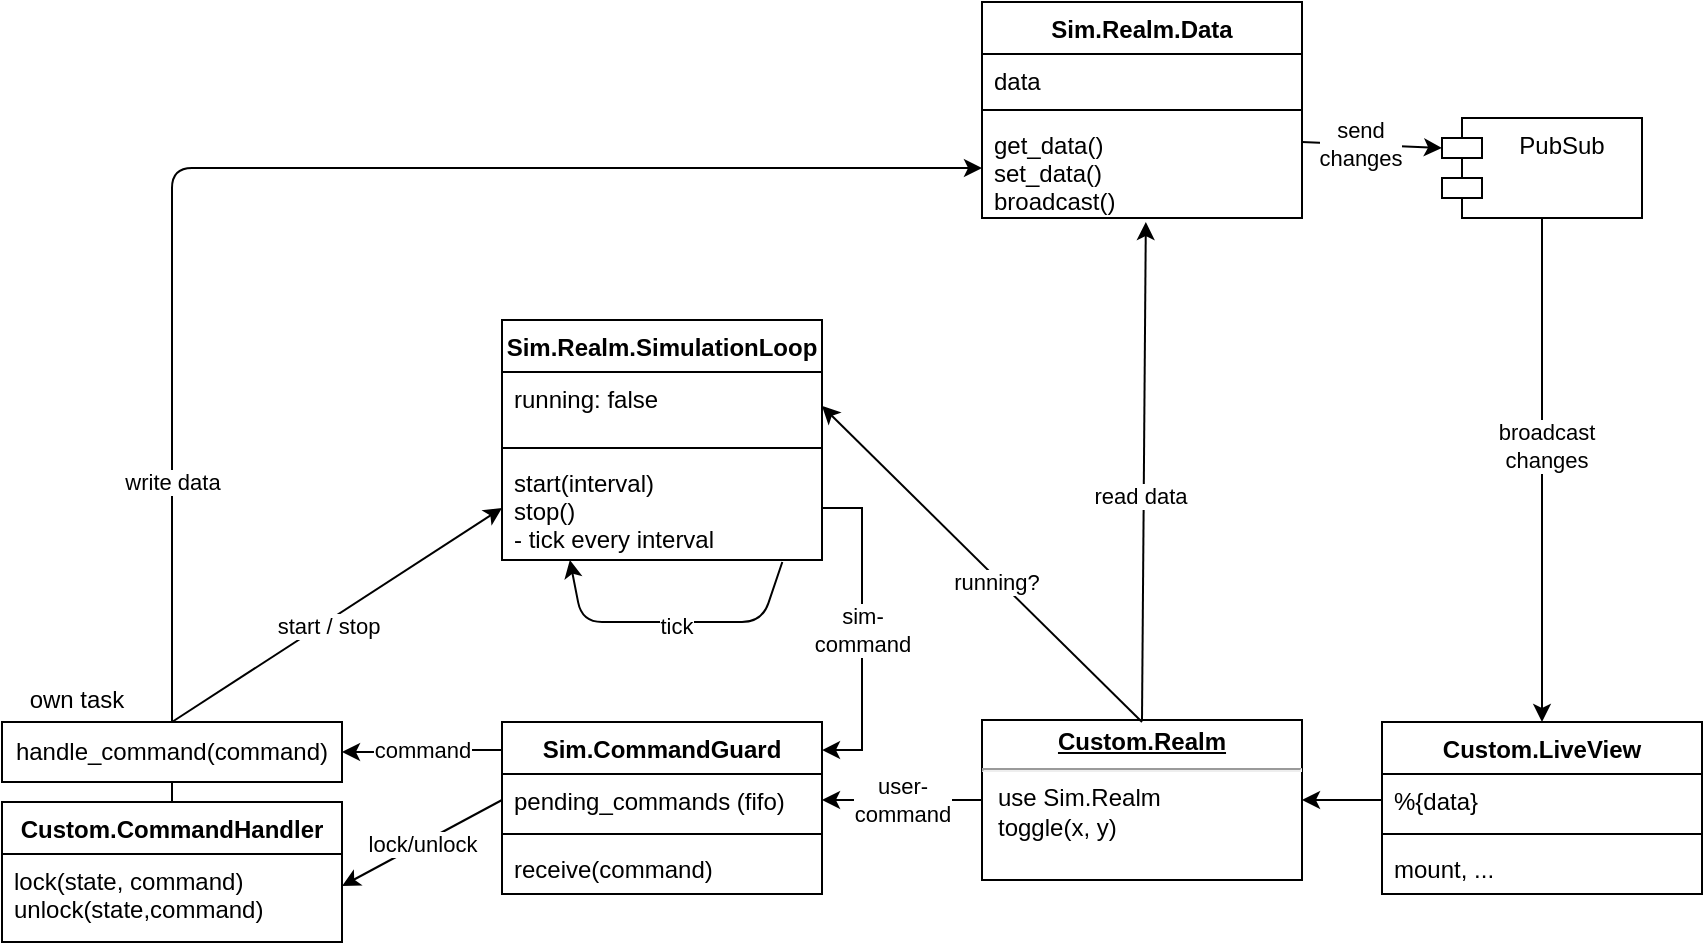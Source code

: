 <mxfile version="14.1.8" type="device"><diagram id="AdwI3hXEqUXo8Jf-QVOq" name="Page-1"><mxGraphModel dx="946" dy="631" grid="1" gridSize="10" guides="1" tooltips="1" connect="1" arrows="1" fold="1" page="1" pageScale="1" pageWidth="1169" pageHeight="827" math="0" shadow="0"><root><mxCell id="0"/><mxCell id="1" parent="0"/><mxCell id="UOPCzXccM1k2bYzfqvpx-35" value="user-&lt;br&gt;command" style="edgeStyle=orthogonalEdgeStyle;rounded=0;orthogonalLoop=1;jettySize=auto;html=1;entryX=1;entryY=0.5;entryDx=0;entryDy=0;" parent="1" source="UOPCzXccM1k2bYzfqvpx-34" target="UOPCzXccM1k2bYzfqvpx-18" edge="1"><mxGeometry relative="1" as="geometry"/></mxCell><mxCell id="UOPCzXccM1k2bYzfqvpx-34" value="&lt;p style=&quot;margin: 0px ; margin-top: 4px ; text-align: center ; text-decoration: underline&quot;&gt;&lt;b&gt;Custom.Realm&lt;/b&gt;&lt;/p&gt;&lt;hr&gt;&lt;p style=&quot;margin: 0px ; margin-left: 8px&quot;&gt;use Sim.Realm&lt;/p&gt;&lt;p style=&quot;margin: 0px ; margin-left: 8px&quot;&gt;toggle(x, y)&lt;/p&gt;" style="verticalAlign=top;align=left;overflow=fill;fontSize=12;fontFamily=Helvetica;html=1;" parent="1" vertex="1"><mxGeometry x="790" y="409" width="160" height="80" as="geometry"/></mxCell><mxCell id="UOPCzXccM1k2bYzfqvpx-37" style="edgeStyle=orthogonalEdgeStyle;rounded=0;orthogonalLoop=1;jettySize=auto;html=1;exitX=0.5;exitY=1;exitDx=0;exitDy=0;" parent="1" source="UOPCzXccM1k2bYzfqvpx-34" target="UOPCzXccM1k2bYzfqvpx-34" edge="1"><mxGeometry relative="1" as="geometry"/></mxCell><mxCell id="UOPCzXccM1k2bYzfqvpx-39" value="" style="endArrow=classic;html=1;exitX=0.5;exitY=0;exitDx=0;exitDy=0;" parent="1" source="VHlEulKmb0ExUREGPAvc-8" target="UOPCzXccM1k2bYzfqvpx-8" edge="1"><mxGeometry width="50" height="50" relative="1" as="geometry"><mxPoint x="385" y="380" as="sourcePoint"/><mxPoint x="650" y="430" as="targetPoint"/><Array as="points"><mxPoint x="385" y="133"/></Array></mxGeometry></mxCell><mxCell id="UOPCzXccM1k2bYzfqvpx-40" value="write data" style="edgeLabel;html=1;align=center;verticalAlign=middle;resizable=0;points=[];" parent="UOPCzXccM1k2bYzfqvpx-39" vertex="1" connectable="0"><mxGeometry x="-0.07" y="-2" relative="1" as="geometry"><mxPoint x="-40" y="155" as="offset"/></mxGeometry></mxCell><mxCell id="UOPCzXccM1k2bYzfqvpx-46" value="send &lt;br&gt;changes" style="endArrow=classic;html=1;exitX=1;exitY=0.24;exitDx=0;exitDy=0;exitPerimeter=0;entryX=0;entryY=0;entryDx=0;entryDy=15;entryPerimeter=0;" parent="1" source="UOPCzXccM1k2bYzfqvpx-8" target="UOPCzXccM1k2bYzfqvpx-51" edge="1"><mxGeometry x="-0.159" width="50" height="50" relative="1" as="geometry"><mxPoint x="956.96" y="123" as="sourcePoint"/><mxPoint x="1026" y="123" as="targetPoint"/><Array as="points"/><mxPoint as="offset"/></mxGeometry></mxCell><mxCell id="UOPCzXccM1k2bYzfqvpx-51" value="PubSub" style="shape=module;align=left;spacingLeft=20;align=center;verticalAlign=top;" parent="1" vertex="1"><mxGeometry x="1020" y="108" width="100" height="50" as="geometry"/></mxCell><mxCell id="UOPCzXccM1k2bYzfqvpx-52" value="" style="endArrow=classic;html=1;entryX=1;entryY=0.5;entryDx=0;entryDy=0;exitX=0;exitY=0.5;exitDx=0;exitDy=0;" parent="1" source="UOPCzXccM1k2bYzfqvpx-48" target="UOPCzXccM1k2bYzfqvpx-34" edge="1"><mxGeometry width="50" height="50" relative="1" as="geometry"><mxPoint x="690" y="450" as="sourcePoint"/><mxPoint x="740" y="400" as="targetPoint"/></mxGeometry></mxCell><mxCell id="UOPCzXccM1k2bYzfqvpx-53" value="" style="endArrow=classic;html=1;exitX=0.5;exitY=1;exitDx=0;exitDy=0;entryX=0.5;entryY=0;entryDx=0;entryDy=0;" parent="1" source="UOPCzXccM1k2bYzfqvpx-51" target="UOPCzXccM1k2bYzfqvpx-47" edge="1"><mxGeometry width="50" height="50" relative="1" as="geometry"><mxPoint x="730" y="450" as="sourcePoint"/><mxPoint x="780" y="400" as="targetPoint"/></mxGeometry></mxCell><mxCell id="VHlEulKmb0ExUREGPAvc-19" value="broadcast&lt;br&gt;changes" style="edgeLabel;html=1;align=center;verticalAlign=middle;resizable=0;points=[];" vertex="1" connectable="0" parent="UOPCzXccM1k2bYzfqvpx-53"><mxGeometry x="-0.095" y="2" relative="1" as="geometry"><mxPoint as="offset"/></mxGeometry></mxCell><mxCell id="UOPCzXccM1k2bYzfqvpx-5" value="Sim.Realm.Data" style="swimlane;fontStyle=1;align=center;verticalAlign=top;childLayout=stackLayout;horizontal=1;startSize=26;horizontalStack=0;resizeParent=1;resizeParentMax=0;resizeLast=0;collapsible=1;marginBottom=0;" parent="1" vertex="1"><mxGeometry x="790" y="50" width="160" height="108" as="geometry"/></mxCell><mxCell id="UOPCzXccM1k2bYzfqvpx-6" value="data" style="text;strokeColor=none;fillColor=none;align=left;verticalAlign=top;spacingLeft=4;spacingRight=4;overflow=hidden;rotatable=0;points=[[0,0.5],[1,0.5]];portConstraint=eastwest;" parent="UOPCzXccM1k2bYzfqvpx-5" vertex="1"><mxGeometry y="26" width="160" height="24" as="geometry"/></mxCell><mxCell id="UOPCzXccM1k2bYzfqvpx-7" value="" style="line;strokeWidth=1;fillColor=none;align=left;verticalAlign=middle;spacingTop=-1;spacingLeft=3;spacingRight=3;rotatable=0;labelPosition=right;points=[];portConstraint=eastwest;" parent="UOPCzXccM1k2bYzfqvpx-5" vertex="1"><mxGeometry y="50" width="160" height="8" as="geometry"/></mxCell><mxCell id="UOPCzXccM1k2bYzfqvpx-8" value="get_data()&#10;set_data()&#10;broadcast()" style="text;strokeColor=none;fillColor=none;align=left;verticalAlign=top;spacingLeft=4;spacingRight=4;overflow=hidden;rotatable=0;points=[[0,0.5],[1,0.5]];portConstraint=eastwest;" parent="UOPCzXccM1k2bYzfqvpx-5" vertex="1"><mxGeometry y="58" width="160" height="50" as="geometry"/></mxCell><mxCell id="UOPCzXccM1k2bYzfqvpx-9" value="Sim.Realm.SimulationLoop" style="swimlane;fontStyle=1;align=center;verticalAlign=top;childLayout=stackLayout;horizontal=1;startSize=26;horizontalStack=0;resizeParent=1;resizeParentMax=0;resizeLast=0;collapsible=1;marginBottom=0;" parent="1" vertex="1"><mxGeometry x="550" y="209" width="160" height="120" as="geometry"/></mxCell><mxCell id="UOPCzXccM1k2bYzfqvpx-10" value="running: false" style="text;strokeColor=none;fillColor=none;align=left;verticalAlign=top;spacingLeft=4;spacingRight=4;overflow=hidden;rotatable=0;points=[[0,0.5],[1,0.5]];portConstraint=eastwest;" parent="UOPCzXccM1k2bYzfqvpx-9" vertex="1"><mxGeometry y="26" width="160" height="34" as="geometry"/></mxCell><mxCell id="UOPCzXccM1k2bYzfqvpx-11" value="" style="line;strokeWidth=1;fillColor=none;align=left;verticalAlign=middle;spacingTop=-1;spacingLeft=3;spacingRight=3;rotatable=0;labelPosition=right;points=[];portConstraint=eastwest;" parent="UOPCzXccM1k2bYzfqvpx-9" vertex="1"><mxGeometry y="60" width="160" height="8" as="geometry"/></mxCell><mxCell id="UOPCzXccM1k2bYzfqvpx-12" value="start(interval)&#10;stop()&#10;- tick every interval" style="text;strokeColor=none;fillColor=none;align=left;verticalAlign=top;spacingLeft=4;spacingRight=4;overflow=hidden;rotatable=0;points=[[0,0.5],[1,0.5]];portConstraint=eastwest;" parent="UOPCzXccM1k2bYzfqvpx-9" vertex="1"><mxGeometry y="68" width="160" height="52" as="geometry"/></mxCell><mxCell id="UOPCzXccM1k2bYzfqvpx-57" value="" style="endArrow=classic;html=1;entryX=0.212;entryY=1;entryDx=0;entryDy=0;entryPerimeter=0;exitX=0.876;exitY=1.019;exitDx=0;exitDy=0;exitPerimeter=0;" parent="UOPCzXccM1k2bYzfqvpx-9" source="UOPCzXccM1k2bYzfqvpx-12" target="UOPCzXccM1k2bYzfqvpx-12" edge="1"><mxGeometry width="50" height="50" relative="1" as="geometry"><mxPoint x="170" y="130" as="sourcePoint"/><mxPoint x="140" y="170" as="targetPoint"/><Array as="points"><mxPoint x="130" y="151"/><mxPoint x="40" y="151"/></Array></mxGeometry></mxCell><mxCell id="UOPCzXccM1k2bYzfqvpx-58" value="tick" style="edgeLabel;html=1;align=center;verticalAlign=middle;resizable=0;points=[];" parent="UOPCzXccM1k2bYzfqvpx-57" vertex="1" connectable="0"><mxGeometry x="-0.021" y="1" relative="1" as="geometry"><mxPoint y="1" as="offset"/></mxGeometry></mxCell><mxCell id="UOPCzXccM1k2bYzfqvpx-13" value="Custom.CommandHandler" style="swimlane;fontStyle=1;align=center;verticalAlign=top;childLayout=stackLayout;horizontal=1;startSize=26;horizontalStack=0;resizeParent=1;resizeParentMax=0;resizeLast=0;collapsible=1;marginBottom=0;" parent="1" vertex="1"><mxGeometry x="300" y="450" width="170" height="70" as="geometry"/></mxCell><mxCell id="UOPCzXccM1k2bYzfqvpx-14" value="lock(state, command)&#10;unlock(state,command)&#10;" style="text;strokeColor=none;fillColor=none;align=left;verticalAlign=top;spacingLeft=4;spacingRight=4;overflow=hidden;rotatable=0;points=[[0,0.5],[1,0.5]];portConstraint=eastwest;" parent="UOPCzXccM1k2bYzfqvpx-13" vertex="1"><mxGeometry y="26" width="170" height="44" as="geometry"/></mxCell><mxCell id="UOPCzXccM1k2bYzfqvpx-17" value="Sim.CommandGuard" style="swimlane;fontStyle=1;align=center;verticalAlign=top;childLayout=stackLayout;horizontal=1;startSize=26;horizontalStack=0;resizeParent=1;resizeParentMax=0;resizeLast=0;collapsible=1;marginBottom=0;" parent="1" vertex="1"><mxGeometry x="550" y="410" width="160" height="86" as="geometry"/></mxCell><mxCell id="UOPCzXccM1k2bYzfqvpx-18" value="pending_commands (fifo)" style="text;strokeColor=none;fillColor=none;align=left;verticalAlign=top;spacingLeft=4;spacingRight=4;overflow=hidden;rotatable=0;points=[[0,0.5],[1,0.5]];portConstraint=eastwest;" parent="UOPCzXccM1k2bYzfqvpx-17" vertex="1"><mxGeometry y="26" width="160" height="26" as="geometry"/></mxCell><mxCell id="UOPCzXccM1k2bYzfqvpx-19" value="" style="line;strokeWidth=1;fillColor=none;align=left;verticalAlign=middle;spacingTop=-1;spacingLeft=3;spacingRight=3;rotatable=0;labelPosition=right;points=[];portConstraint=eastwest;" parent="UOPCzXccM1k2bYzfqvpx-17" vertex="1"><mxGeometry y="52" width="160" height="8" as="geometry"/></mxCell><mxCell id="UOPCzXccM1k2bYzfqvpx-20" value="receive(command)" style="text;strokeColor=none;fillColor=none;align=left;verticalAlign=top;spacingLeft=4;spacingRight=4;overflow=hidden;rotatable=0;points=[[0,0.5],[1,0.5]];portConstraint=eastwest;" parent="UOPCzXccM1k2bYzfqvpx-17" vertex="1"><mxGeometry y="60" width="160" height="26" as="geometry"/></mxCell><mxCell id="UOPCzXccM1k2bYzfqvpx-47" value="Custom.LiveView" style="swimlane;fontStyle=1;align=center;verticalAlign=top;childLayout=stackLayout;horizontal=1;startSize=26;horizontalStack=0;resizeParent=1;resizeParentMax=0;resizeLast=0;collapsible=1;marginBottom=0;" parent="1" vertex="1"><mxGeometry x="990" y="410" width="160" height="86" as="geometry"/></mxCell><mxCell id="UOPCzXccM1k2bYzfqvpx-48" value="%{data}" style="text;strokeColor=none;fillColor=none;align=left;verticalAlign=top;spacingLeft=4;spacingRight=4;overflow=hidden;rotatable=0;points=[[0,0.5],[1,0.5]];portConstraint=eastwest;" parent="UOPCzXccM1k2bYzfqvpx-47" vertex="1"><mxGeometry y="26" width="160" height="26" as="geometry"/></mxCell><mxCell id="UOPCzXccM1k2bYzfqvpx-49" value="" style="line;strokeWidth=1;fillColor=none;align=left;verticalAlign=middle;spacingTop=-1;spacingLeft=3;spacingRight=3;rotatable=0;labelPosition=right;points=[];portConstraint=eastwest;" parent="UOPCzXccM1k2bYzfqvpx-47" vertex="1"><mxGeometry y="52" width="160" height="8" as="geometry"/></mxCell><mxCell id="UOPCzXccM1k2bYzfqvpx-50" value="mount, ..." style="text;strokeColor=none;fillColor=none;align=left;verticalAlign=top;spacingLeft=4;spacingRight=4;overflow=hidden;rotatable=0;points=[[0,0.5],[1,0.5]];portConstraint=eastwest;" parent="UOPCzXccM1k2bYzfqvpx-47" vertex="1"><mxGeometry y="60" width="160" height="26" as="geometry"/></mxCell><mxCell id="VHlEulKmb0ExUREGPAvc-1" value="command" style="edgeStyle=orthogonalEdgeStyle;rounded=0;orthogonalLoop=1;jettySize=auto;html=1;entryX=1;entryY=0.5;entryDx=0;entryDy=0;exitX=0;exitY=0.163;exitDx=0;exitDy=0;exitPerimeter=0;" edge="1" parent="1" source="UOPCzXccM1k2bYzfqvpx-17" target="VHlEulKmb0ExUREGPAvc-8"><mxGeometry relative="1" as="geometry"><mxPoint x="550" y="462" as="sourcePoint"/><mxPoint x="720" y="459" as="targetPoint"/></mxGeometry></mxCell><mxCell id="VHlEulKmb0ExUREGPAvc-4" value="sim-&lt;br&gt;command" style="edgeStyle=orthogonalEdgeStyle;rounded=0;orthogonalLoop=1;jettySize=auto;html=1;entryX=1;entryY=0.163;entryDx=0;entryDy=0;exitX=1;exitY=0.5;exitDx=0;exitDy=0;entryPerimeter=0;" edge="1" parent="1" source="UOPCzXccM1k2bYzfqvpx-12" target="UOPCzXccM1k2bYzfqvpx-17"><mxGeometry relative="1" as="geometry"><mxPoint x="800" y="459" as="sourcePoint"/><mxPoint x="720" y="459" as="targetPoint"/></mxGeometry></mxCell><mxCell id="VHlEulKmb0ExUREGPAvc-5" value="" style="endArrow=classic;html=1;entryX=0;entryY=0.5;entryDx=0;entryDy=0;exitX=0.5;exitY=0;exitDx=0;exitDy=0;" edge="1" parent="1" source="VHlEulKmb0ExUREGPAvc-8" target="UOPCzXccM1k2bYzfqvpx-12"><mxGeometry width="50" height="50" relative="1" as="geometry"><mxPoint x="450" y="390" as="sourcePoint"/><mxPoint x="395" y="310" as="targetPoint"/></mxGeometry></mxCell><mxCell id="VHlEulKmb0ExUREGPAvc-6" value="start / stop" style="edgeLabel;html=1;align=center;verticalAlign=middle;resizable=0;points=[];" vertex="1" connectable="0" parent="VHlEulKmb0ExUREGPAvc-5"><mxGeometry x="-0.07" y="-2" relative="1" as="geometry"><mxPoint as="offset"/></mxGeometry></mxCell><mxCell id="VHlEulKmb0ExUREGPAvc-13" style="edgeStyle=orthogonalEdgeStyle;rounded=0;orthogonalLoop=1;jettySize=auto;html=1;exitX=0.5;exitY=1;exitDx=0;exitDy=0;entryX=0.5;entryY=0;entryDx=0;entryDy=0;endArrow=none;endFill=0;" edge="1" parent="1" source="VHlEulKmb0ExUREGPAvc-8" target="UOPCzXccM1k2bYzfqvpx-13"><mxGeometry relative="1" as="geometry"/></mxCell><mxCell id="VHlEulKmb0ExUREGPAvc-8" value="handle_command(command)" style="rounded=0;whiteSpace=wrap;html=1;" vertex="1" parent="1"><mxGeometry x="300" y="410" width="170" height="30" as="geometry"/></mxCell><mxCell id="VHlEulKmb0ExUREGPAvc-9" value="own task" style="text;html=1;strokeColor=none;fillColor=none;align=center;verticalAlign=middle;whiteSpace=wrap;rounded=0;" vertex="1" parent="1"><mxGeometry x="300" y="389" width="75" height="20" as="geometry"/></mxCell><mxCell id="VHlEulKmb0ExUREGPAvc-10" value="lock/unlock" style="endArrow=classic;html=1;entryX=1;entryY=0.364;entryDx=0;entryDy=0;exitX=0;exitY=0.5;exitDx=0;exitDy=0;entryPerimeter=0;" edge="1" parent="1" source="UOPCzXccM1k2bYzfqvpx-18" target="UOPCzXccM1k2bYzfqvpx-14"><mxGeometry width="50" height="50" relative="1" as="geometry"><mxPoint x="1000" y="459" as="sourcePoint"/><mxPoint x="960" y="459" as="targetPoint"/></mxGeometry></mxCell><mxCell id="VHlEulKmb0ExUREGPAvc-15" value="" style="endArrow=classic;html=1;exitX=0.5;exitY=0;exitDx=0;exitDy=0;entryX=0.512;entryY=1.04;entryDx=0;entryDy=0;entryPerimeter=0;" edge="1" parent="1" source="UOPCzXccM1k2bYzfqvpx-34" target="UOPCzXccM1k2bYzfqvpx-8"><mxGeometry width="50" height="50" relative="1" as="geometry"><mxPoint x="1080" y="168" as="sourcePoint"/><mxPoint x="1080" y="420" as="targetPoint"/></mxGeometry></mxCell><mxCell id="VHlEulKmb0ExUREGPAvc-16" value="read data" style="edgeLabel;html=1;align=center;verticalAlign=middle;resizable=0;points=[];" vertex="1" connectable="0" parent="VHlEulKmb0ExUREGPAvc-15"><mxGeometry x="-0.099" y="2" relative="1" as="geometry"><mxPoint as="offset"/></mxGeometry></mxCell><mxCell id="VHlEulKmb0ExUREGPAvc-17" value="" style="endArrow=classic;html=1;entryX=1;entryY=0.5;entryDx=0;entryDy=0;" edge="1" parent="1" target="UOPCzXccM1k2bYzfqvpx-10"><mxGeometry width="50" height="50" relative="1" as="geometry"><mxPoint x="870" y="410" as="sourcePoint"/><mxPoint x="881.92" y="170" as="targetPoint"/></mxGeometry></mxCell><mxCell id="VHlEulKmb0ExUREGPAvc-18" value="running?" style="edgeLabel;html=1;align=center;verticalAlign=middle;resizable=0;points=[];" vertex="1" connectable="0" parent="VHlEulKmb0ExUREGPAvc-17"><mxGeometry x="-0.099" y="2" relative="1" as="geometry"><mxPoint as="offset"/></mxGeometry></mxCell></root></mxGraphModel></diagram></mxfile>